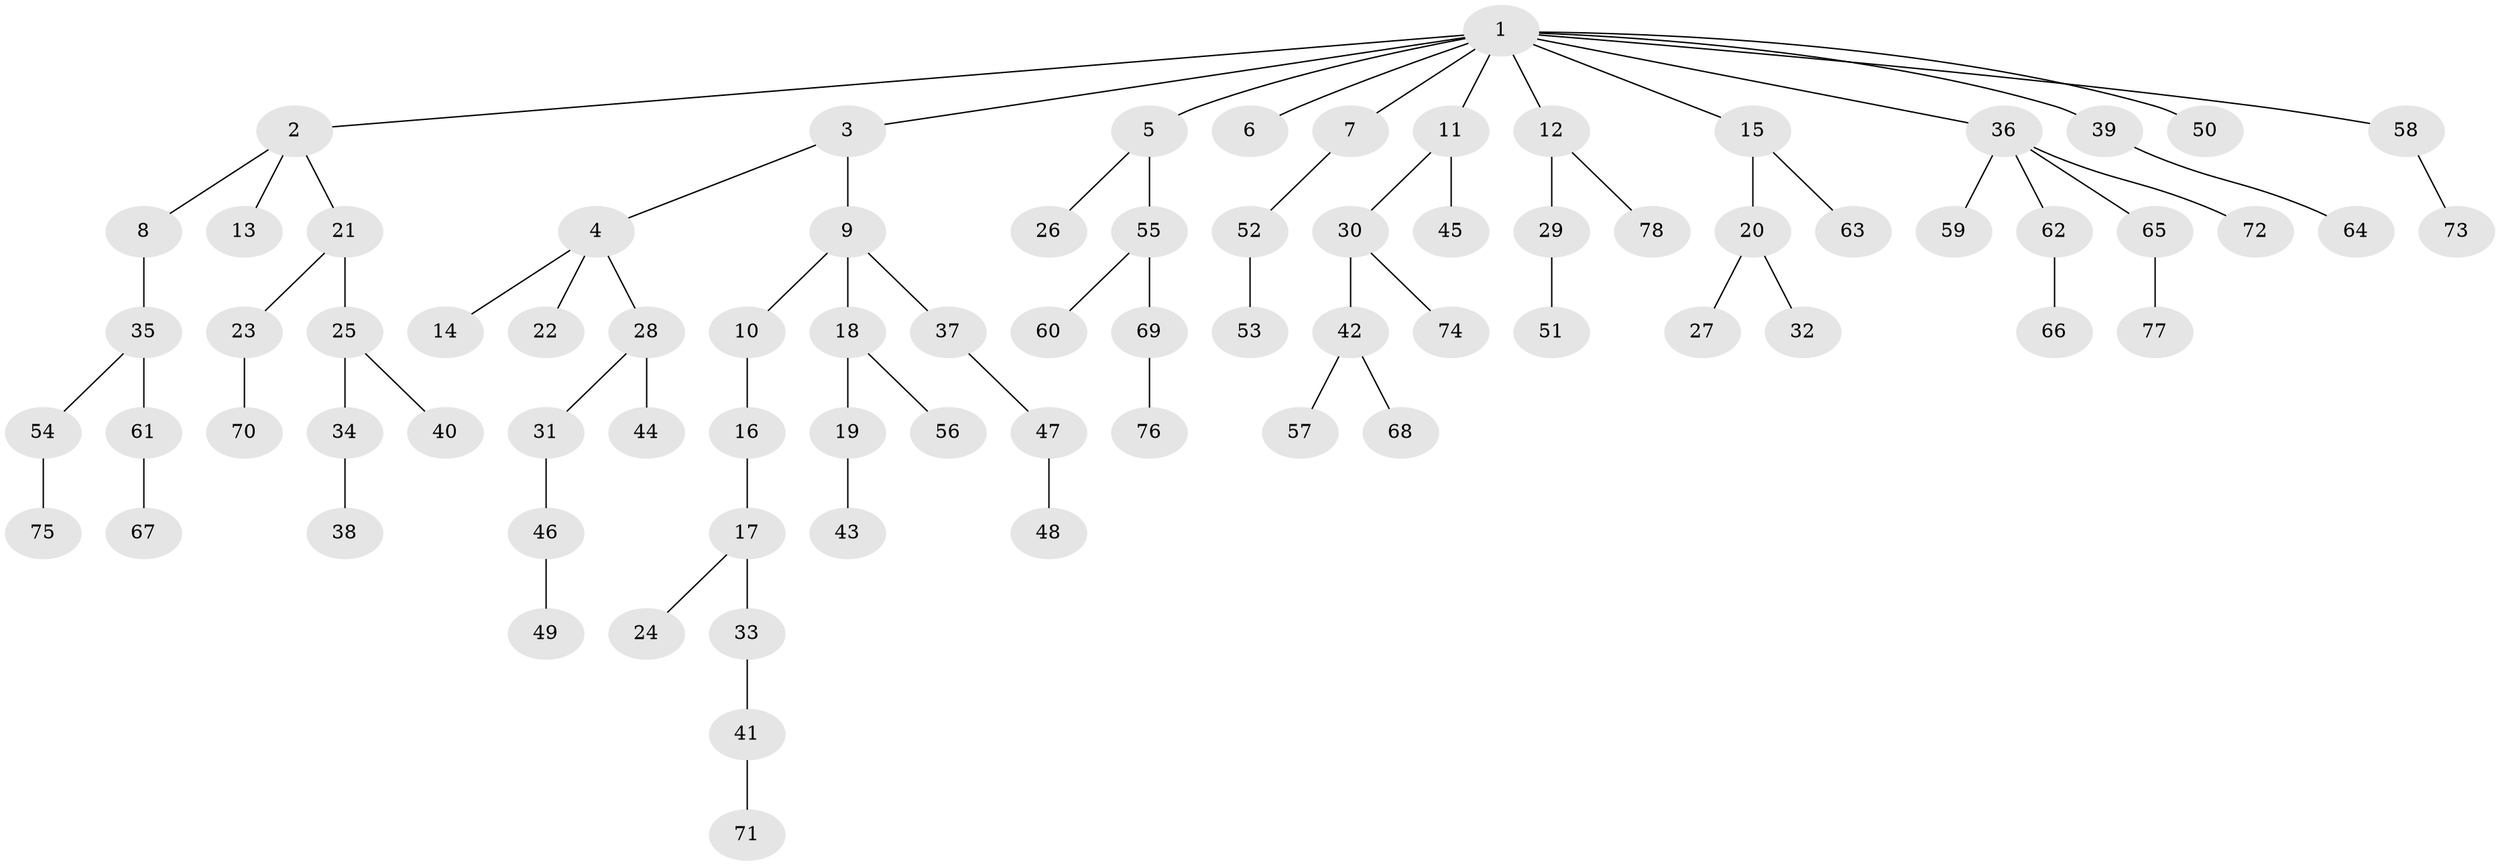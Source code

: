 // Generated by graph-tools (version 1.1) at 2025/26/03/09/25 03:26:24]
// undirected, 78 vertices, 77 edges
graph export_dot {
graph [start="1"]
  node [color=gray90,style=filled];
  1;
  2;
  3;
  4;
  5;
  6;
  7;
  8;
  9;
  10;
  11;
  12;
  13;
  14;
  15;
  16;
  17;
  18;
  19;
  20;
  21;
  22;
  23;
  24;
  25;
  26;
  27;
  28;
  29;
  30;
  31;
  32;
  33;
  34;
  35;
  36;
  37;
  38;
  39;
  40;
  41;
  42;
  43;
  44;
  45;
  46;
  47;
  48;
  49;
  50;
  51;
  52;
  53;
  54;
  55;
  56;
  57;
  58;
  59;
  60;
  61;
  62;
  63;
  64;
  65;
  66;
  67;
  68;
  69;
  70;
  71;
  72;
  73;
  74;
  75;
  76;
  77;
  78;
  1 -- 2;
  1 -- 3;
  1 -- 5;
  1 -- 6;
  1 -- 7;
  1 -- 11;
  1 -- 12;
  1 -- 15;
  1 -- 36;
  1 -- 39;
  1 -- 50;
  1 -- 58;
  2 -- 8;
  2 -- 13;
  2 -- 21;
  3 -- 4;
  3 -- 9;
  4 -- 14;
  4 -- 22;
  4 -- 28;
  5 -- 26;
  5 -- 55;
  7 -- 52;
  8 -- 35;
  9 -- 10;
  9 -- 18;
  9 -- 37;
  10 -- 16;
  11 -- 30;
  11 -- 45;
  12 -- 29;
  12 -- 78;
  15 -- 20;
  15 -- 63;
  16 -- 17;
  17 -- 24;
  17 -- 33;
  18 -- 19;
  18 -- 56;
  19 -- 43;
  20 -- 27;
  20 -- 32;
  21 -- 23;
  21 -- 25;
  23 -- 70;
  25 -- 34;
  25 -- 40;
  28 -- 31;
  28 -- 44;
  29 -- 51;
  30 -- 42;
  30 -- 74;
  31 -- 46;
  33 -- 41;
  34 -- 38;
  35 -- 54;
  35 -- 61;
  36 -- 59;
  36 -- 62;
  36 -- 65;
  36 -- 72;
  37 -- 47;
  39 -- 64;
  41 -- 71;
  42 -- 57;
  42 -- 68;
  46 -- 49;
  47 -- 48;
  52 -- 53;
  54 -- 75;
  55 -- 60;
  55 -- 69;
  58 -- 73;
  61 -- 67;
  62 -- 66;
  65 -- 77;
  69 -- 76;
}
